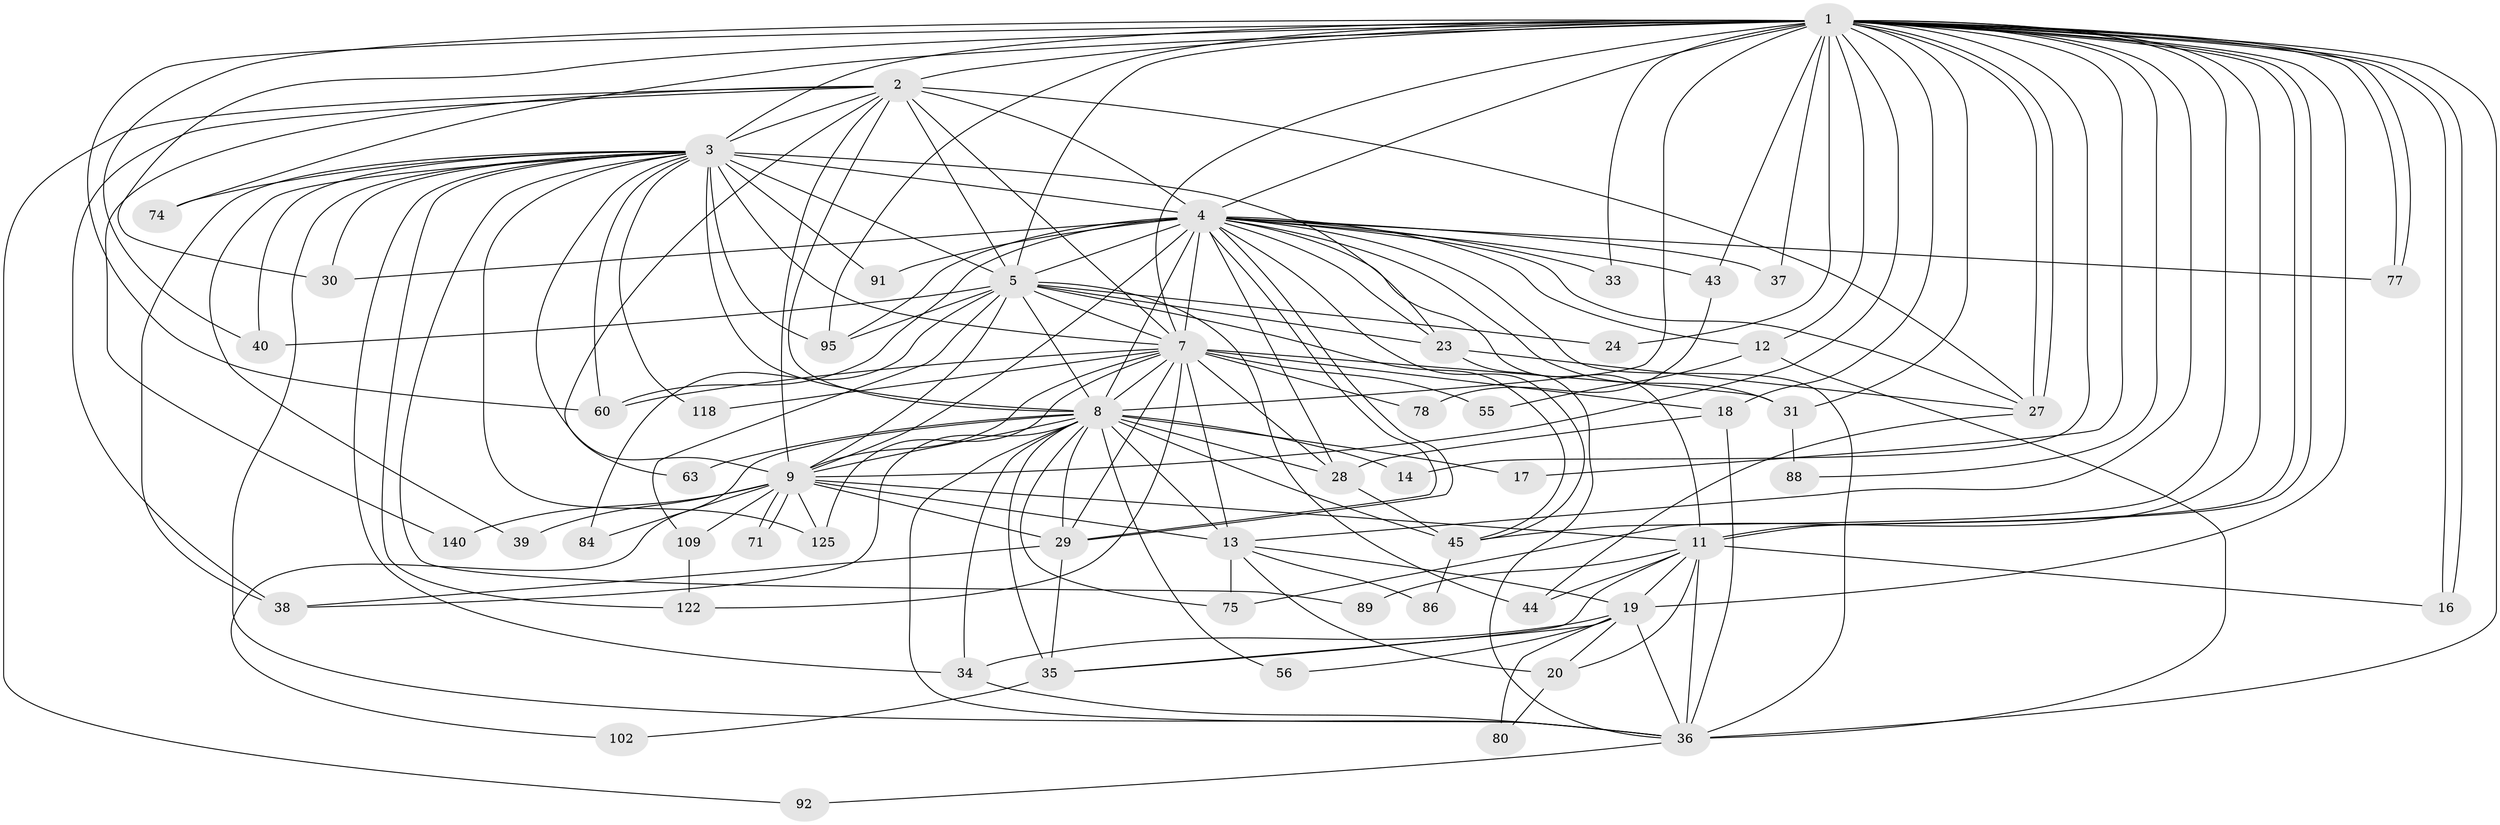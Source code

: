 // original degree distribution, {43: 0.006802721088435374, 19: 0.006802721088435374, 23: 0.013605442176870748, 34: 0.006802721088435374, 17: 0.006802721088435374, 22: 0.006802721088435374, 31: 0.006802721088435374, 27: 0.006802721088435374, 16: 0.006802721088435374, 9: 0.013605442176870748, 4: 0.061224489795918366, 7: 0.027210884353741496, 2: 0.5578231292517006, 6: 0.013605442176870748, 3: 0.23129251700680273, 5: 0.02040816326530612, 8: 0.006802721088435374}
// Generated by graph-tools (version 1.1) at 2025/17/03/04/25 18:17:41]
// undirected, 58 vertices, 172 edges
graph export_dot {
graph [start="1"]
  node [color=gray90,style=filled];
  1;
  2;
  3 [super="+6"];
  4 [super="+70+72+146+116+113+124+107+15+68+97+73+22+66+10+87"];
  5;
  7 [super="+21"];
  8 [super="+67+47+143+144+50"];
  9 [super="+94+51"];
  11 [super="+142+53+104"];
  12;
  13 [super="+79+25+46+42"];
  14;
  16;
  17;
  18;
  19 [super="+57"];
  20;
  23 [super="+98+26"];
  24 [super="+85"];
  27 [super="+123+82+101"];
  28 [super="+115+103+62+106"];
  29 [super="+90+130+65"];
  30 [super="+128"];
  31 [super="+32"];
  33;
  34 [super="+48"];
  35 [super="+105"];
  36 [super="+121+41+58"];
  37;
  38 [super="+61"];
  39;
  40 [super="+93"];
  43 [super="+64"];
  44;
  45 [super="+99+59"];
  55;
  56;
  60 [super="+81"];
  63;
  71;
  74;
  75;
  77 [super="+132"];
  78;
  80;
  84;
  86;
  88;
  89;
  91;
  92;
  95 [super="+96"];
  102;
  109 [super="+131"];
  118;
  122;
  125 [super="+137"];
  140;
  1 -- 2;
  1 -- 3 [weight=2];
  1 -- 4 [weight=3];
  1 -- 5;
  1 -- 7 [weight=2];
  1 -- 8 [weight=3];
  1 -- 9;
  1 -- 11;
  1 -- 11;
  1 -- 12;
  1 -- 13;
  1 -- 14;
  1 -- 16;
  1 -- 16;
  1 -- 17;
  1 -- 18;
  1 -- 24 [weight=2];
  1 -- 27;
  1 -- 27;
  1 -- 33;
  1 -- 37;
  1 -- 40;
  1 -- 43 [weight=2];
  1 -- 45;
  1 -- 60;
  1 -- 74;
  1 -- 75;
  1 -- 77;
  1 -- 77;
  1 -- 88;
  1 -- 95;
  1 -- 19;
  1 -- 30;
  1 -- 31;
  1 -- 36;
  2 -- 3 [weight=3];
  2 -- 4 [weight=5];
  2 -- 5;
  2 -- 7;
  2 -- 8;
  2 -- 9;
  2 -- 63;
  2 -- 92;
  2 -- 140;
  2 -- 27;
  2 -- 38 [weight=2];
  3 -- 4 [weight=8];
  3 -- 5 [weight=3];
  3 -- 7 [weight=2];
  3 -- 8 [weight=3];
  3 -- 9 [weight=2];
  3 -- 30;
  3 -- 38;
  3 -- 40;
  3 -- 74;
  3 -- 89;
  3 -- 95;
  3 -- 118;
  3 -- 122;
  3 -- 34;
  3 -- 23;
  3 -- 39;
  3 -- 91;
  3 -- 125;
  3 -- 36;
  3 -- 60;
  4 -- 5 [weight=5];
  4 -- 7 [weight=3];
  4 -- 8 [weight=5];
  4 -- 9 [weight=4];
  4 -- 12;
  4 -- 29;
  4 -- 29;
  4 -- 30 [weight=2];
  4 -- 31;
  4 -- 37;
  4 -- 36 [weight=2];
  4 -- 28 [weight=3];
  4 -- 95;
  4 -- 11 [weight=2];
  4 -- 45;
  4 -- 43 [weight=2];
  4 -- 33;
  4 -- 77;
  4 -- 23;
  4 -- 91;
  4 -- 27;
  4 -- 60;
  5 -- 7;
  5 -- 8 [weight=3];
  5 -- 9;
  5 -- 23;
  5 -- 24;
  5 -- 44;
  5 -- 84;
  5 -- 109;
  5 -- 95;
  5 -- 45;
  5 -- 40;
  7 -- 8;
  7 -- 9 [weight=3];
  7 -- 18;
  7 -- 28;
  7 -- 31;
  7 -- 55;
  7 -- 60;
  7 -- 118;
  7 -- 122;
  7 -- 125;
  7 -- 29;
  7 -- 13;
  7 -- 78;
  8 -- 9 [weight=3];
  8 -- 13;
  8 -- 14;
  8 -- 17;
  8 -- 34;
  8 -- 36;
  8 -- 38;
  8 -- 56;
  8 -- 63;
  8 -- 75;
  8 -- 102;
  8 -- 35 [weight=2];
  8 -- 29 [weight=2];
  8 -- 28;
  8 -- 45;
  9 -- 39;
  9 -- 71;
  9 -- 71;
  9 -- 84;
  9 -- 109;
  9 -- 125;
  9 -- 140;
  9 -- 29 [weight=2];
  9 -- 11;
  9 -- 13 [weight=2];
  11 -- 19;
  11 -- 20;
  11 -- 44;
  11 -- 89;
  11 -- 35;
  11 -- 16;
  11 -- 36;
  12 -- 55;
  12 -- 36;
  13 -- 19;
  13 -- 75;
  13 -- 86;
  13 -- 20;
  18 -- 28;
  18 -- 36;
  19 -- 20;
  19 -- 34;
  19 -- 35;
  19 -- 56;
  19 -- 80;
  19 -- 36;
  20 -- 80;
  23 -- 27;
  23 -- 36;
  27 -- 44;
  28 -- 45;
  29 -- 35;
  29 -- 38;
  31 -- 88;
  34 -- 36;
  35 -- 102;
  36 -- 92;
  43 -- 78;
  45 -- 86;
  109 -- 122;
}
